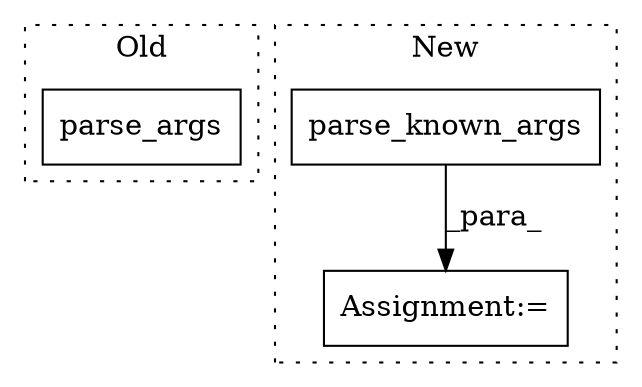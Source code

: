 digraph G {
subgraph cluster0 {
1 [label="parse_args" a="32" s="931" l="12" shape="box"];
label = "Old";
style="dotted";
}
subgraph cluster1 {
2 [label="parse_known_args" a="32" s="935" l="18" shape="box"];
3 [label="Assignment:=" a="7" s="926" l="2" shape="box"];
label = "New";
style="dotted";
}
2 -> 3 [label="_para_"];
}